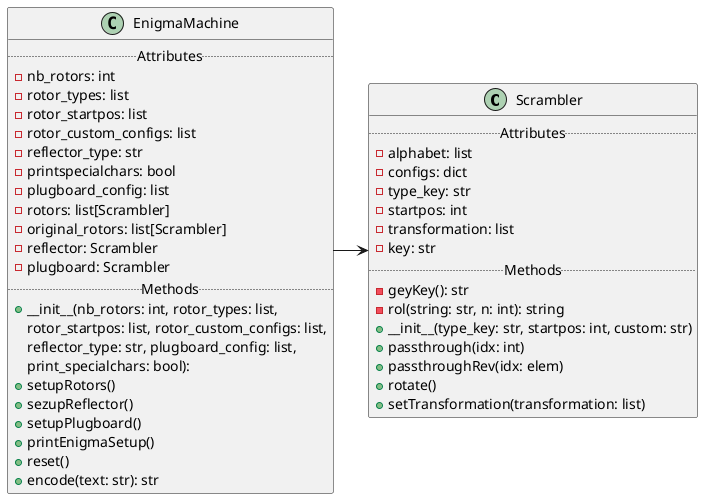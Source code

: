 @startuml

class Scrambler {
  .. Attributes ..
- alphabet: list
- configs: dict
- type_key: str
- startpos: int
- transformation: list
- key: str
  .. Methods ..
- geyKey(): str
- rol(string: str, n: int): string
+ __init__(type_key: str, startpos: int, custom: str)
+ passthrough(idx: int)
+ passthroughRev(idx: elem)
+ rotate()
+ setTransformation(transformation: list)
}

class EnigmaMachine {
  .. Attributes ..
- nb_rotors: int
- rotor_types: list
- rotor_startpos: list
- rotor_custom_configs: list
- reflector_type: str
- printspecialchars: bool
- plugboard_config: list
- rotors: list[Scrambler]
- original_rotors: list[Scrambler]
- reflector: Scrambler
- plugboard: Scrambler
  .. Methods ..
+ __init__(nb_rotors: int, rotor_types: list,
           rotor_startpos: list, rotor_custom_configs: list,
           reflector_type: str, plugboard_config: list,
           print_specialchars: bool):
+ setupRotors()
+ sezupReflector()
+ setupPlugboard()
+ printEnigmaSetup()
+ reset()
+ encode(text: str): str
}

EnigmaMachine -> Scrambler

@enduml